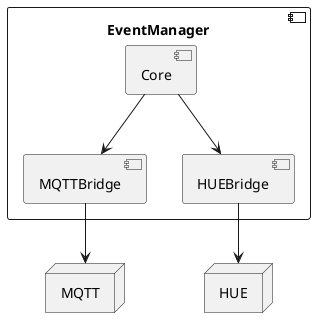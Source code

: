 @startuml


    component EventManager {
        component Core
        component MQTTBridge
        component HUEBridge
        Core --> HUEBridge
        Core --> MQTTBridge
    }

    node HUE
    node MQTT

    HUEBridge --> HUE
    MQTTBridge --> MQTT

@enduml
